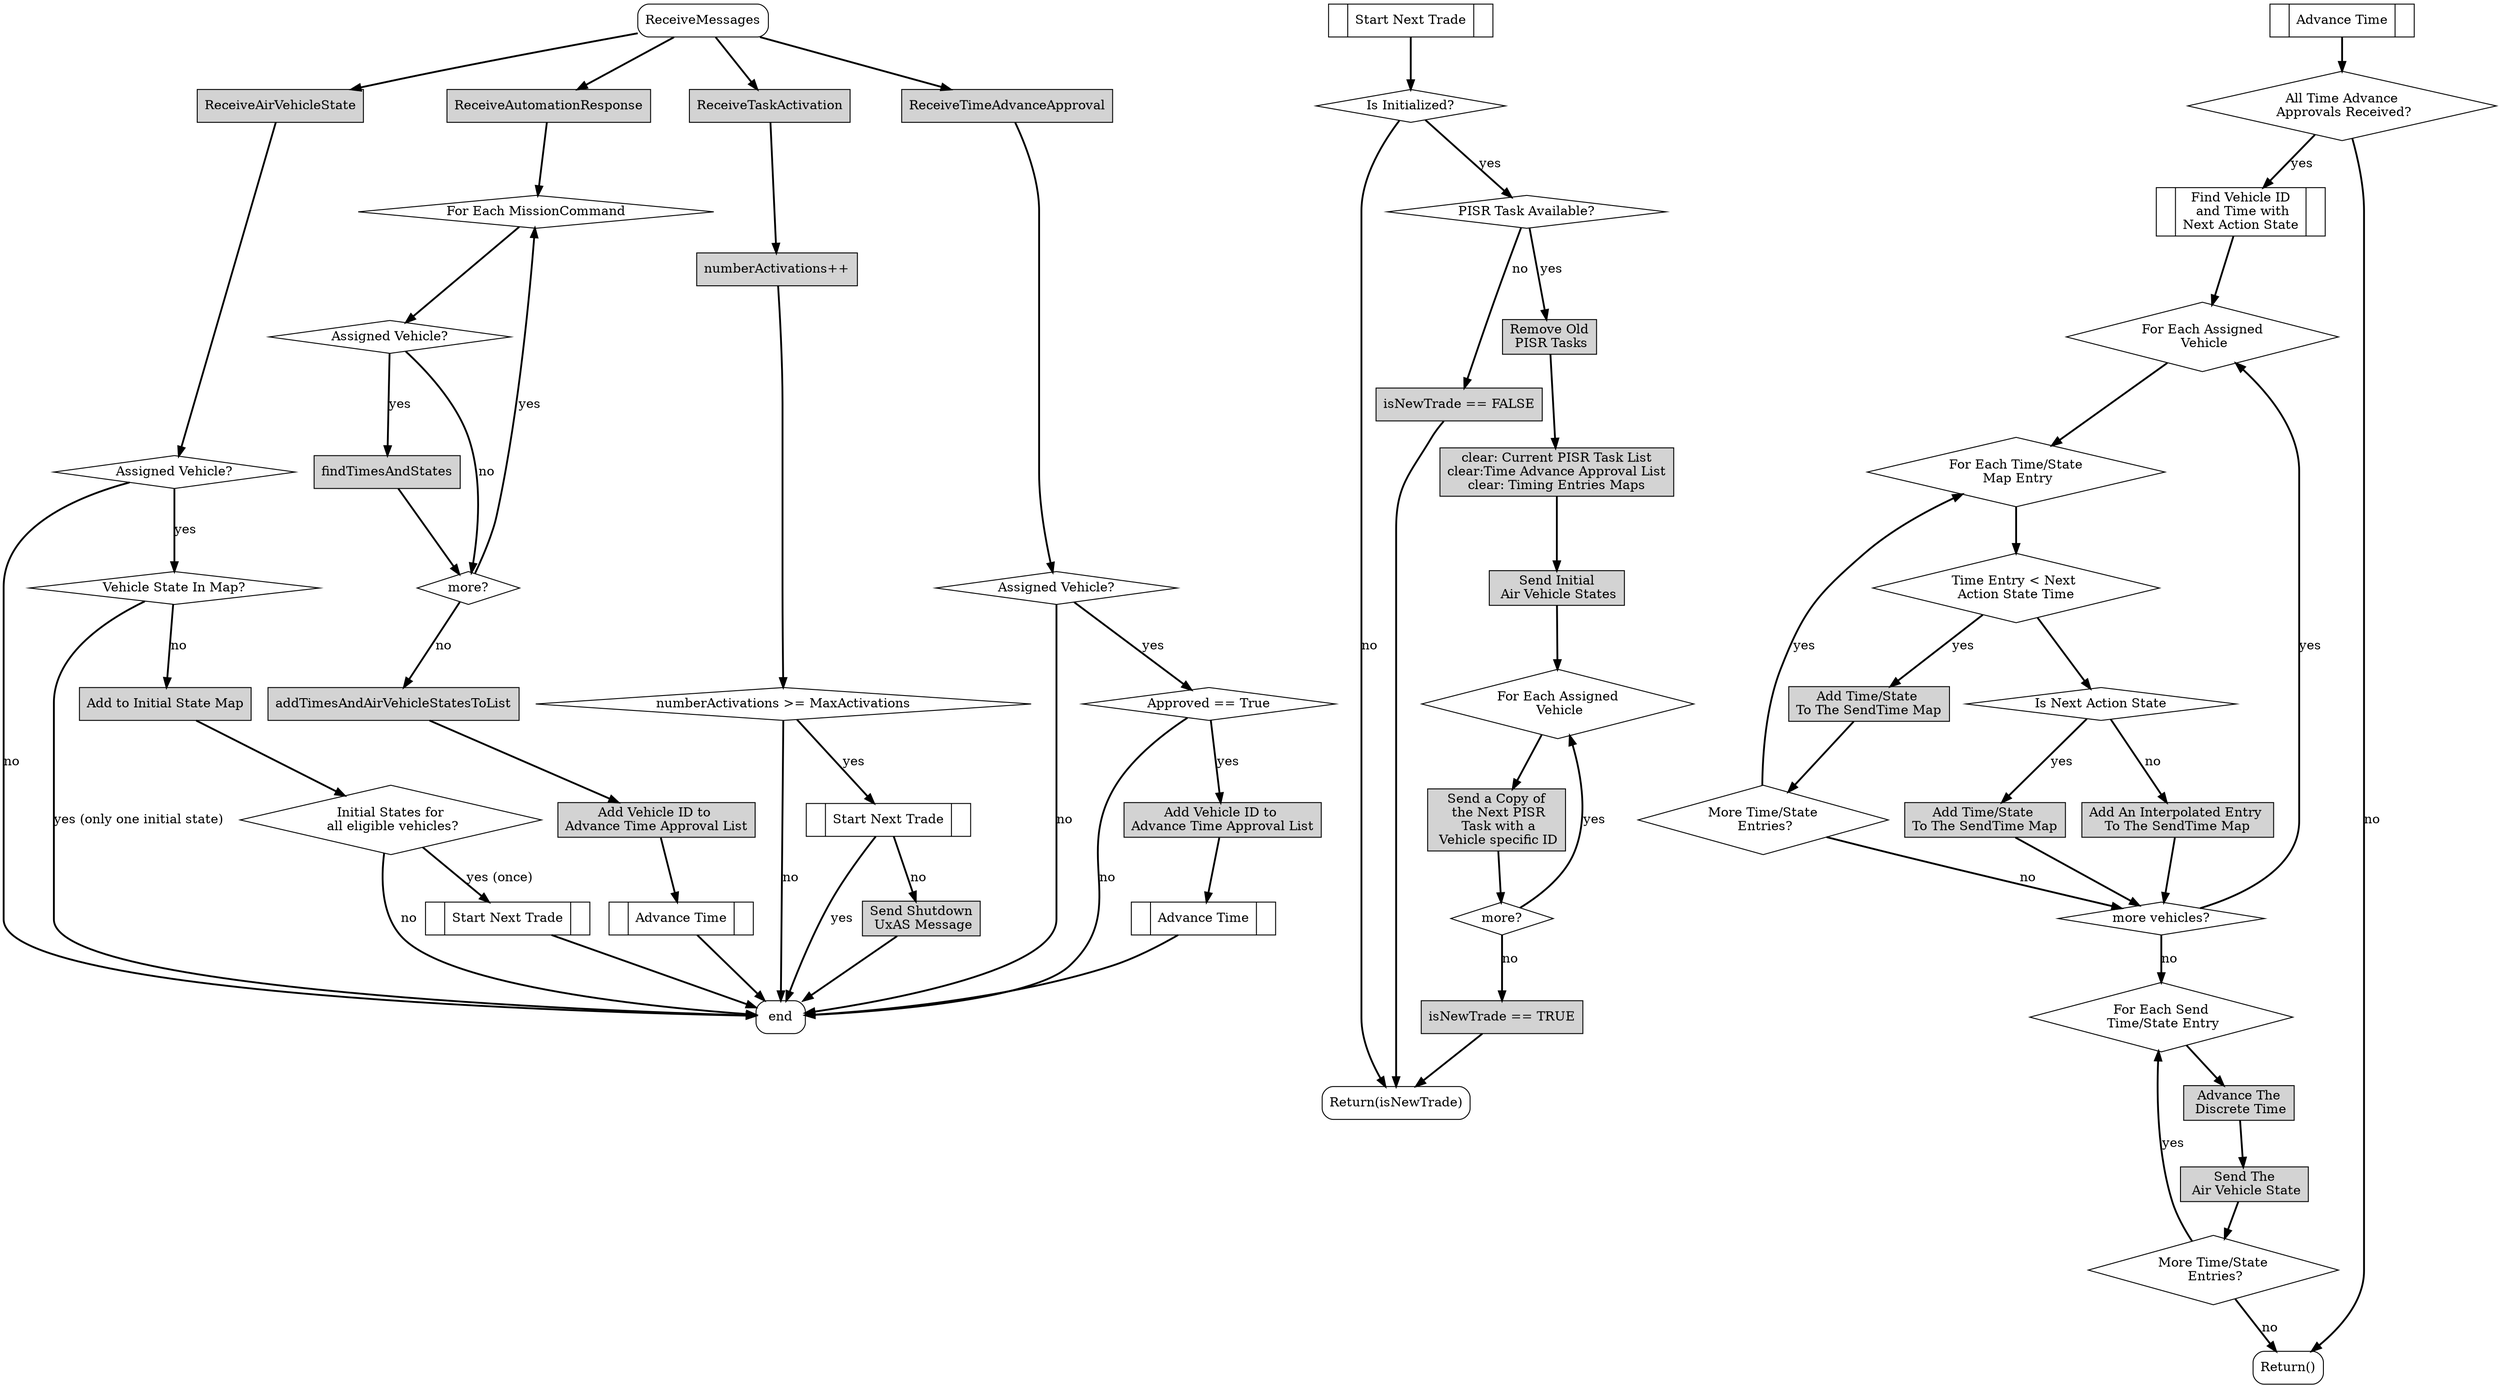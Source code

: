 digraph UxAS_PISR_DES {
	
	edge [penwidth = 2];

    node[shape="box", style="rounded"]
       ReceiveMessages; end;
    node[shape="box",style=filled]
       ReceiveAirVehicleState;
       ReceiveAutomationResponse;
       ReceiveTaskActivation;
       ReceiveTimeAdvanceApproval;
		numberActivationsPlusOne[label="numberActivations++"]; 
		shutDownUxas[label="Send Shutdown\n UxAS Message"];
		addVehicleIdToApprovalList[label="Add Vehicle ID to \nAdvance Time Approval List"]; 
		addTimesAndAirVehicleStatesToList; findTimesAndStates; findTimesAndStates; 
		addVehicleIdToApprovalList2[label="Add Vehicle ID to \nAdvance Time Approval List"];
		rm_AddToInitialStateMap[label="Add to Initial State Map"];       
    node[shape="diamond", style=""]
       GreaterThanActivations[label="numberActivations >= MaxActivations"];
       rm_AssignedVehicle_01[label="Assigned Vehicle?"];
       rm_InStateMap_01[label="Vehicle State In Map?"];
       rm_AllInitialStates_01[label="Initial States for\n all eligible vehicles?"];
       belongsToAssignedVehicles[label="Assigned Vehicle?"];
       isAdvanceTime[label="Approved == True"]
       forEachMissionCommand[label="For Each MissionCommand"];
       moreMissionCommands[label="more?"];
       belongsToAssignedVehicles2[label="Assigned Vehicle?"];

	node [shape=record];	
		StartNextTrade [label=" |Start Next Trade|"];
		rm_StartNextTrade_01 [label=" |Start Next Trade|"];
		checkAdvanceTime [label=" |Advance Time|"];
		checkAdvanceTime2 [label=" |Advance Time|"];

    {rank=same; ReceiveAirVehicleState ReceiveTaskActivation ReceiveAutomationResponse ReceiveTimeAdvanceApproval}

    ReceiveMessages -> ReceiveAirVehicleState
    ReceiveAirVehicleState->rm_AssignedVehicle_01
	rm_AssignedVehicle_01-> end[label="no"];
	rm_AssignedVehicle_01-> rm_InStateMap_01[label="yes"];
	rm_InStateMap_01 -> end[label="yes (only one initial state)"];
	rm_InStateMap_01 -> rm_AddToInitialStateMap[label="no"];
	rm_AddToInitialStateMap -> rm_AllInitialStates_01;
	rm_AllInitialStates_01 -> end[label="no"];
	rm_AllInitialStates_01 -> rm_StartNextTrade_01[label="yes (once)"];
	rm_StartNextTrade_01 -> end;

    ReceiveMessages -> ReceiveTaskActivation
    ReceiveTaskActivation->numberActivationsPlusOne
    numberActivationsPlusOne -> GreaterThanActivations
    GreaterThanActivations -> end[label="no"]
    GreaterThanActivations -> StartNextTrade[label="yes"]
    StartNextTrade -> shutDownUxas[label="no"]
    shutDownUxas -> end
    StartNextTrade -> end[label="yes"]

    ReceiveMessages -> ReceiveAutomationResponse
	ReceiveAutomationResponse -> forEachMissionCommand
	forEachMissionCommand -> belongsToAssignedVehicles2
	belongsToAssignedVehicles2 -> moreMissionCommands [label="no"]
	belongsToAssignedVehicles2 -> findTimesAndStates [label="yes"]
	findTimesAndStates -> moreMissionCommands
	moreMissionCommands -> forEachMissionCommand [label="yes"]
	moreMissionCommands -> addTimesAndAirVehicleStatesToList [label="no"]
	addTimesAndAirVehicleStatesToList -> addVehicleIdToApprovalList2
	addVehicleIdToApprovalList2 -> checkAdvanceTime2
	checkAdvanceTime2 -> end

    ReceiveMessages -> ReceiveTimeAdvanceApproval
    ReceiveTimeAdvanceApproval -> belongsToAssignedVehicles
    belongsToAssignedVehicles -> end[label="no"]
    belongsToAssignedVehicles -> isAdvanceTime[label="yes"]
    isAdvanceTime -> end[label="no"]
    isAdvanceTime -> addVehicleIdToApprovalList[label="yes"]
    addVehicleIdToApprovalList -> checkAdvanceTime
    checkAdvanceTime -> end


	############ START NEXT TRADE ############
	node [shape=record];	
		snt_StartNextTrade_00[label="|Start Next Trade|"];
    node[shape="box", style="rounded"]
		snt_EndNextTrade_01[label="Return(isNewTrade)"];
    node[shape="box",style=filled]
		snt_NewTrade_01[label="isNewTrade == TRUE"];
		snt_NotNewTrade_01[label="isNewTrade == FALSE"];
		snt_RemoveOldPISR_Tasks_01[label="Remove Old\n PISR Tasks"];
		snt_ResetVariables_01[label="clear: Current PISR Task List\nclear:Time Advance Approval List\nclear: Timing Entries Maps"];
		snt_SendInitialStates_01[label="Send Initial\n Air Vehicle States"];
		snt_SendPISR_Tasks_01[label="Send a Copy of\n the Next PISR\n Task with a\n Vehicle specific ID"];
    node[shape="diamond", style=""]
       snt_IsInitialized_00[label="Is Initialized?"];
       snt_MoreTasks_00[label="PISR Task Available?"];
       snt_ForEachAssignedVehicle_00[label="For Each Assigned\n Vehicle"];
       snt_More_00[label="more?"];

	snt_StartNextTrade_00 -> snt_IsInitialized_00
    snt_IsInitialized_00 -> snt_EndNextTrade_01[label="no"]
    snt_IsInitialized_00 -> snt_MoreTasks_00[label="yes"]
    snt_MoreTasks_00 -> snt_NotNewTrade_01[label="no"]
    snt_NotNewTrade_01 -> snt_EndNextTrade_01
    snt_MoreTasks_00 -> snt_RemoveOldPISR_Tasks_01[label="yes"]
    snt_RemoveOldPISR_Tasks_01 -> snt_ResetVariables_01
	snt_ResetVariables_01 -> snt_SendInitialStates_01
	snt_SendInitialStates_01 -> snt_ForEachAssignedVehicle_00
	snt_ForEachAssignedVehicle_00 -> snt_SendPISR_Tasks_01
	snt_SendPISR_Tasks_01 -> snt_More_00
	snt_More_00 -> snt_ForEachAssignedVehicle_00[label="yes"]
	snt_More_00 -> snt_NewTrade_01[label="no"]
	snt_NewTrade_01 -> snt_EndNextTrade_01


	############ ADVANCE TIME ############
	node [shape=record];	
		ta_AdvanceTime_00[label="|Advance Time|"];
		ta_FindVehicleIsAndTimeWithNextActionState_00[label="|Find Vehicle ID\n and Time with\nNext Action State|"];
    node[shape="box", style="rounded"]
		snt_EndTimeAdvance_01[label="Return()"];
    node[shape="box",style=filled]
		ta_AddState_00[label="Add Time/State \nTo The SendTime Map"];
		ta_AddState_01[label="Add Time/State \nTo The SendTime Map"];
		ta_AddInterpolatedState_00[label="Add An Interpolated Entry \nTo The SendTime Map"];
		ta_AdvanceTheDicreteTime_00[label="Advance The\n Discrete Time"];
		ta_SendTheAirVehicleState_00[label="Send The\n Air Vehicle State"];
    node[shape="diamond", style=""]
		ta_AllApprovalsReceived_00[label="All Time Advance\n Approvals Received?"];
		ta_ForEachAssignedVehicle_00[label="For Each Assigned\n Vehicle"];
    	ta_MoreVehicles_00[label="more vehicles?"];
    	ta_MoreTimeStateEntries_00[label="More Time/State\n Entries?"];
    	ta_MoreTimeStateEntries_01[label="More Time/State\n Entries?"];
		ta_ForEachTimeEntry_00[label="For Each Time/State\n Map Entry"];
		ta_IsTimeLessThanNextAction_00[label="Time Entry < Next \nAction State Time"];
		ta_IsActionState_00[label="Is Next Action State"];
    	ta_ForEachSendTimeStateEntries_00[label="For Each Send\n Time/State Entry"];

	ta_AdvanceTime_00 ->ta_AllApprovalsReceived_00
	ta_AllApprovalsReceived_00 -> snt_EndTimeAdvance_01[label="no"]
	ta_AllApprovalsReceived_00 -> ta_FindVehicleIsAndTimeWithNextActionState_00[label="yes"]
	ta_FindVehicleIsAndTimeWithNextActionState_00 -> ta_ForEachAssignedVehicle_00
	ta_ForEachAssignedVehicle_00 -> ta_ForEachTimeEntry_00
	ta_ForEachTimeEntry_00 -> ta_IsTimeLessThanNextAction_00
	ta_IsTimeLessThanNextAction_00 -> ta_AddState_00[label="yes"]
	ta_AddState_00 -> ta_MoreTimeStateEntries_00
	ta_MoreTimeStateEntries_00 -> ta_ForEachTimeEntry_00[label="yes"]
	ta_MoreTimeStateEntries_00 -> ta_MoreVehicles_00[label="no"]
	ta_IsTimeLessThanNextAction_00 -> ta_IsActionState_00
	ta_IsActionState_00 -> ta_AddState_01[label="yes"]
	ta_AddState_01 -> ta_MoreVehicles_00
	ta_IsActionState_00 -> ta_AddInterpolatedState_00[label="no"]
	ta_AddInterpolatedState_00 -> ta_MoreVehicles_00
	ta_MoreVehicles_00 -> ta_ForEachAssignedVehicle_00[label="yes"]
	ta_MoreVehicles_00 -> ta_ForEachSendTimeStateEntries_00[label="no"]
	ta_ForEachSendTimeStateEntries_00 -> ta_AdvanceTheDicreteTime_00
	ta_AdvanceTheDicreteTime_00 -> ta_SendTheAirVehicleState_00
	ta_SendTheAirVehicleState_00 -> ta_MoreTimeStateEntries_01
	ta_MoreTimeStateEntries_01 -> ta_ForEachSendTimeStateEntries_00[label="yes"]
	ta_MoreTimeStateEntries_01 -> snt_EndTimeAdvance_01[label="no"]

    {rank=same; ReceiveMessages ta_AdvanceTime_00 snt_StartNextTrade_00}
}

/*
ReceiveAirVehicleState[label="Receive AirVehicleStates",color=gray,style=filled,fontname="Helvetica"];
CheckRequiredStates [label="Have All Required States?",shape=polygon,sides=6,peripheries=3,color=lightblue,style=filled,fontname="Helvetica"];


InitializeServer->WaitForClient;
WaitForClient->WaitForClient [label="wait for connection"];
WaitForClient->Connected;
Connected[label="Connected",color=green,style=filled,fontname="Helvetica"];
Connected->Loop
WaitForClient[label="Wait For Client/Server",color=green,style=filled,fontname="Helvetica"];
Loop->ReceiveObjects;
Loop[label="Loop",color=green,style=filled,fontname="Helvetica"];
ReceiveObjects->ProcessMessages;
ProcessMessages[label="CCA_AMASE::errProcessMessage",color=green,style=filled,fontname="Helvetica"];
ReceiveObjects->SendObjects;
ReceiveObjects[label="Receive Objects",color=green,style=filled,fontname="Helvetica"];
SendObjects->GetObjectsToSend;
SendObjects[label="Send Objects",color=green,style=filled,fontname="Helvetica"];
GetObjectsToSend[label="CCA_AMASE::bNewObjectToSend",color=green,style=filled,fontname="Helvetica"];
SendObjects->EndLoop;
EndLoop[label="End Loop",color=green,style=filled,fontname="Helvetica"];
EndLoop->Loop;

digraph {
    label="How to make sure 'input' is valid";
 
    node[shape="box", style="rounded"]
       start; end;
    node[shape="parallelogram", style=""]
       message; input;
    node[shape="diamond", style=""]
       if_valid;
 
    start -> input;
    input -> if_valid;
    if_valid -> message[label="no"];
    if_valid -> end[label="yes"];
    message -> input;     
 
    {rank=same; message input}
}

*/